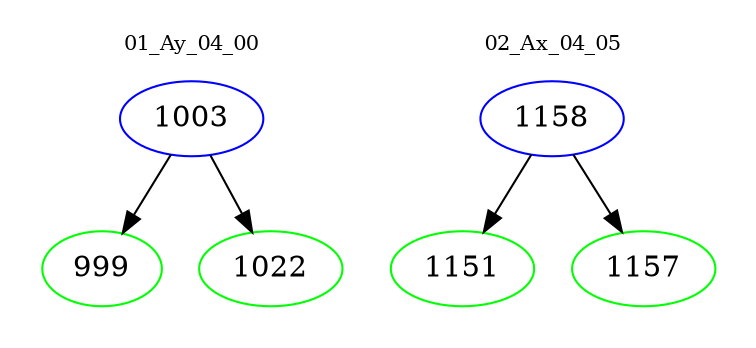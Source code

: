 digraph{
subgraph cluster_0 {
color = white
label = "01_Ay_04_00";
fontsize=10;
T0_1003 [label="1003", color="blue"]
T0_1003 -> T0_999 [color="black"]
T0_999 [label="999", color="green"]
T0_1003 -> T0_1022 [color="black"]
T0_1022 [label="1022", color="green"]
}
subgraph cluster_1 {
color = white
label = "02_Ax_04_05";
fontsize=10;
T1_1158 [label="1158", color="blue"]
T1_1158 -> T1_1151 [color="black"]
T1_1151 [label="1151", color="green"]
T1_1158 -> T1_1157 [color="black"]
T1_1157 [label="1157", color="green"]
}
}
